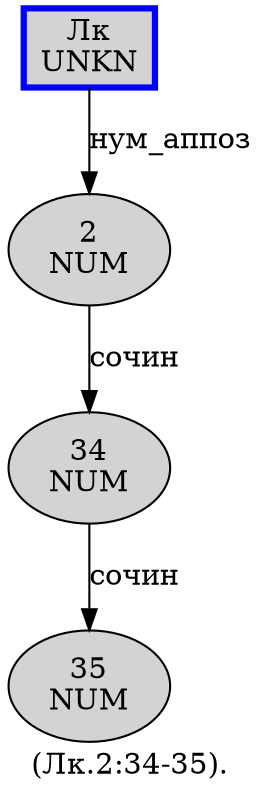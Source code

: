 digraph SENTENCE_1027 {
	graph [label="(Лк.2:34-35)."]
	node [style=filled]
		1 [label="Лк
UNKN" color=blue fillcolor=lightgray penwidth=3 shape=box]
		3 [label="2
NUM" color="" fillcolor=lightgray penwidth=1 shape=ellipse]
		5 [label="34
NUM" color="" fillcolor=lightgray penwidth=1 shape=ellipse]
		7 [label="35
NUM" color="" fillcolor=lightgray penwidth=1 shape=ellipse]
			1 -> 3 [label="нум_аппоз"]
			3 -> 5 [label="сочин"]
			5 -> 7 [label="сочин"]
}